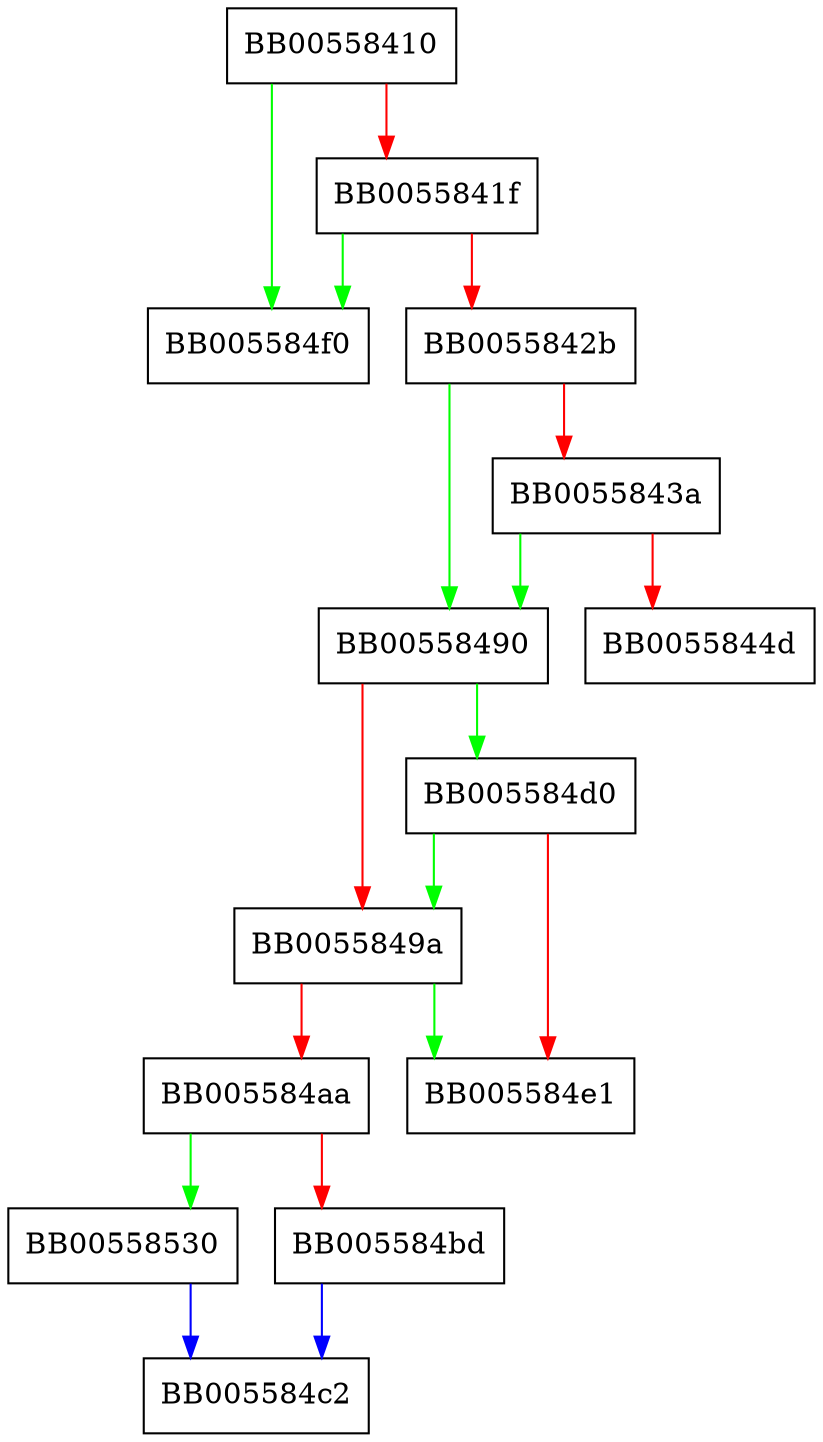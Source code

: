 digraph OSSL_CMP_CTX_push1_subjectAltName {
  node [shape="box"];
  graph [splines=ortho];
  BB00558410 -> BB005584f0 [color="green"];
  BB00558410 -> BB0055841f [color="red"];
  BB0055841f -> BB005584f0 [color="green"];
  BB0055841f -> BB0055842b [color="red"];
  BB0055842b -> BB00558490 [color="green"];
  BB0055842b -> BB0055843a [color="red"];
  BB0055843a -> BB00558490 [color="green"];
  BB0055843a -> BB0055844d [color="red"];
  BB00558490 -> BB005584d0 [color="green"];
  BB00558490 -> BB0055849a [color="red"];
  BB0055849a -> BB005584e1 [color="green"];
  BB0055849a -> BB005584aa [color="red"];
  BB005584aa -> BB00558530 [color="green"];
  BB005584aa -> BB005584bd [color="red"];
  BB005584bd -> BB005584c2 [color="blue"];
  BB005584d0 -> BB0055849a [color="green"];
  BB005584d0 -> BB005584e1 [color="red"];
  BB00558530 -> BB005584c2 [color="blue"];
}